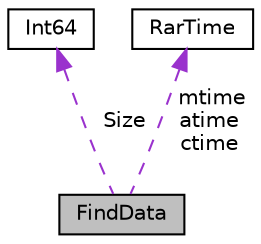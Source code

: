 digraph "FindData"
{
 // LATEX_PDF_SIZE
  edge [fontname="Helvetica",fontsize="10",labelfontname="Helvetica",labelfontsize="10"];
  node [fontname="Helvetica",fontsize="10",shape=record];
  Node1 [label="FindData",height=0.2,width=0.4,color="black", fillcolor="grey75", style="filled", fontcolor="black",tooltip=" "];
  Node2 -> Node1 [dir="back",color="darkorchid3",fontsize="10",style="dashed",label=" Size" ,fontname="Helvetica"];
  Node2 [label="Int64",height=0.2,width=0.4,color="black", fillcolor="white", style="filled",URL="$classInt64.html",tooltip=" "];
  Node3 -> Node1 [dir="back",color="darkorchid3",fontsize="10",style="dashed",label=" mtime\natime\nctime" ,fontname="Helvetica"];
  Node3 [label="RarTime",height=0.2,width=0.4,color="black", fillcolor="white", style="filled",URL="$classRarTime.html",tooltip=" "];
}
